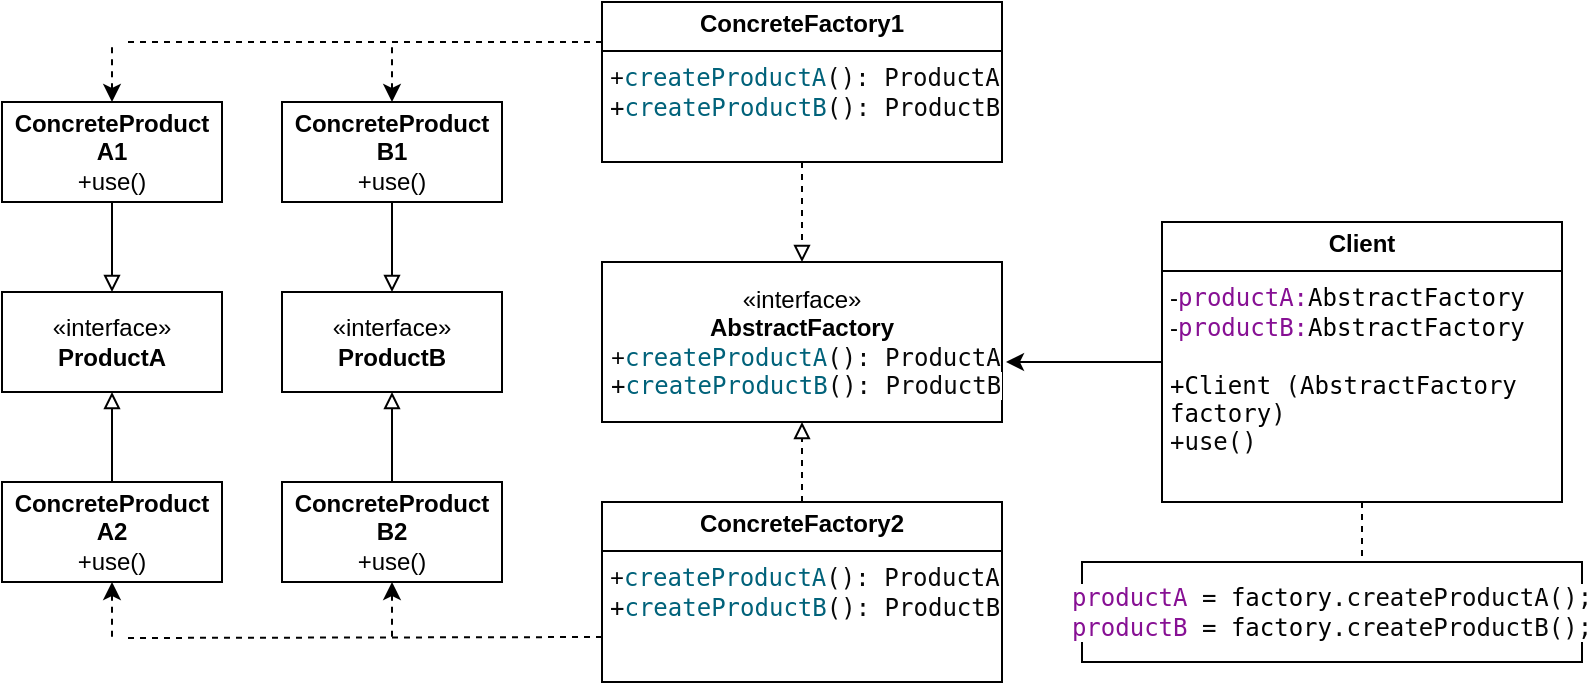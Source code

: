 <mxfile version="24.7.6">
  <diagram name="Сторінка-1" id="6dESaWCfKoLlI4TBSrlM">
    <mxGraphModel dx="880" dy="468" grid="1" gridSize="10" guides="1" tooltips="1" connect="1" arrows="1" fold="1" page="1" pageScale="1" pageWidth="827" pageHeight="1169" math="0" shadow="0">
      <root>
        <mxCell id="0" />
        <mxCell id="1" parent="0" />
        <mxCell id="XONr8XzuGxHmeLYpOXR7-4" style="edgeStyle=orthogonalEdgeStyle;rounded=0;orthogonalLoop=1;jettySize=auto;html=1;exitX=0.5;exitY=1;exitDx=0;exitDy=0;entryX=0.5;entryY=0;entryDx=0;entryDy=0;dashed=1;endArrow=block;endFill=0;" edge="1" parent="1" source="XONr8XzuGxHmeLYpOXR7-1" target="XONr8XzuGxHmeLYpOXR7-2">
          <mxGeometry relative="1" as="geometry" />
        </mxCell>
        <mxCell id="XONr8XzuGxHmeLYpOXR7-33" style="edgeStyle=orthogonalEdgeStyle;rounded=0;orthogonalLoop=1;jettySize=auto;html=1;exitX=0;exitY=0.25;exitDx=0;exitDy=0;elbow=vertical;endArrow=none;endFill=0;dashed=1;" edge="1" parent="1" source="XONr8XzuGxHmeLYpOXR7-1">
          <mxGeometry relative="1" as="geometry">
            <mxPoint x="80" y="50" as="targetPoint" />
          </mxGeometry>
        </mxCell>
        <mxCell id="XONr8XzuGxHmeLYpOXR7-1" value="&lt;p style=&quot;margin:0px;margin-top:4px;text-align:center;&quot;&gt;&lt;b&gt;ConcreteFactory1&lt;/b&gt;&lt;/p&gt;&lt;hr size=&quot;1&quot; style=&quot;border-style:solid;&quot;&gt;&lt;p style=&quot;margin:0px;margin-left:4px;&quot;&gt;+&lt;span style=&quot;font-family: &amp;quot;JetBrains Mono&amp;quot;, monospace; background-color: rgb(255, 255, 255); color: rgb(0, 98, 122);&quot;&gt;createProductA&lt;/span&gt;&lt;span style=&quot;font-family: &amp;quot;JetBrains Mono&amp;quot;, monospace; background-color: rgb(255, 255, 255); color: rgb(8, 8, 8);&quot;&gt;():&amp;nbsp;&lt;/span&gt;&lt;span style=&quot;font-family: &amp;quot;JetBrains Mono&amp;quot;, monospace; background-color: rgb(255, 255, 255); color: rgb(8, 8, 8);&quot;&gt;ProductA&lt;/span&gt;&lt;/p&gt;&lt;p style=&quot;margin:0px;margin-left:4px;&quot;&gt;&lt;span style=&quot;font-family: &amp;quot;JetBrains Mono&amp;quot;, monospace; background-color: rgb(255, 255, 255); color: rgb(8, 8, 8);&quot;&gt;+&lt;/span&gt;&lt;span style=&quot;font-family: &amp;quot;JetBrains Mono&amp;quot;, monospace; background-color: rgb(255, 255, 255); color: rgb(0, 98, 122);&quot;&gt;createProductB&lt;/span&gt;&lt;span style=&quot;font-family: &amp;quot;JetBrains Mono&amp;quot;, monospace; background-color: rgb(255, 255, 255); color: rgb(8, 8, 8);&quot;&gt;():&amp;nbsp;&lt;/span&gt;&lt;span style=&quot;font-family: &amp;quot;JetBrains Mono&amp;quot;, monospace; background-color: rgb(255, 255, 255); color: rgb(8, 8, 8);&quot;&gt;ProductB&lt;/span&gt;&lt;/p&gt;" style="verticalAlign=top;align=left;overflow=fill;html=1;whiteSpace=wrap;" vertex="1" parent="1">
          <mxGeometry x="320" y="30" width="200" height="80" as="geometry" />
        </mxCell>
        <mxCell id="XONr8XzuGxHmeLYpOXR7-2" value="«interface»&lt;br&gt;&lt;b&gt;AbstractFactory&lt;/b&gt;&lt;div&gt;&lt;p style=&quot;text-align: left; margin: 0px 0px 0px 4px;&quot;&gt;+&lt;span style=&quot;font-family: &amp;quot;JetBrains Mono&amp;quot;, monospace; background-color: rgb(255, 255, 255); color: rgb(0, 98, 122);&quot;&gt;createProductA&lt;/span&gt;&lt;span style=&quot;font-family: &amp;quot;JetBrains Mono&amp;quot;, monospace; background-color: rgb(255, 255, 255); color: rgb(8, 8, 8);&quot;&gt;():&amp;nbsp;&lt;/span&gt;&lt;span style=&quot;font-family: &amp;quot;JetBrains Mono&amp;quot;, monospace; background-color: rgb(255, 255, 255); color: rgb(8, 8, 8);&quot;&gt;ProductA&lt;/span&gt;&lt;/p&gt;&lt;p style=&quot;text-align: left; margin: 0px 0px 0px 4px;&quot;&gt;&lt;span style=&quot;font-family: &amp;quot;JetBrains Mono&amp;quot;, monospace; background-color: rgb(255, 255, 255); color: rgb(8, 8, 8);&quot;&gt;+&lt;/span&gt;&lt;span style=&quot;font-family: &amp;quot;JetBrains Mono&amp;quot;, monospace; background-color: rgb(255, 255, 255); color: rgb(0, 98, 122);&quot;&gt;createProductB&lt;/span&gt;&lt;span style=&quot;font-family: &amp;quot;JetBrains Mono&amp;quot;, monospace; background-color: rgb(255, 255, 255); color: rgb(8, 8, 8);&quot;&gt;():&amp;nbsp;&lt;/span&gt;&lt;span style=&quot;font-family: &amp;quot;JetBrains Mono&amp;quot;, monospace; background-color: rgb(255, 255, 255); color: rgb(8, 8, 8);&quot;&gt;ProductB&lt;/span&gt;&lt;/p&gt;&lt;/div&gt;" style="html=1;whiteSpace=wrap;" vertex="1" parent="1">
          <mxGeometry x="320" y="160" width="200" height="80" as="geometry" />
        </mxCell>
        <mxCell id="XONr8XzuGxHmeLYpOXR7-5" style="edgeStyle=orthogonalEdgeStyle;rounded=0;orthogonalLoop=1;jettySize=auto;html=1;exitX=0.5;exitY=0;exitDx=0;exitDy=0;entryX=0.5;entryY=1;entryDx=0;entryDy=0;dashed=1;endArrow=block;endFill=0;" edge="1" parent="1" source="XONr8XzuGxHmeLYpOXR7-3" target="XONr8XzuGxHmeLYpOXR7-2">
          <mxGeometry relative="1" as="geometry" />
        </mxCell>
        <mxCell id="XONr8XzuGxHmeLYpOXR7-38" style="edgeStyle=none;rounded=0;orthogonalLoop=1;jettySize=auto;html=1;exitX=0;exitY=0.75;exitDx=0;exitDy=0;elbow=vertical;endArrow=none;endFill=0;dashed=1;" edge="1" parent="1" source="XONr8XzuGxHmeLYpOXR7-3">
          <mxGeometry relative="1" as="geometry">
            <mxPoint x="80" y="348" as="targetPoint" />
          </mxGeometry>
        </mxCell>
        <mxCell id="XONr8XzuGxHmeLYpOXR7-3" value="&lt;p style=&quot;margin:0px;margin-top:4px;text-align:center;&quot;&gt;&lt;b&gt;ConcreteFactory2&lt;/b&gt;&lt;br&gt;&lt;/p&gt;&lt;hr size=&quot;1&quot; style=&quot;border-style:solid;&quot;&gt;&lt;p style=&quot;margin: 0px 0px 0px 4px;&quot;&gt;+&lt;span style=&quot;font-family: &amp;quot;JetBrains Mono&amp;quot;, monospace; background-color: rgb(255, 255, 255); color: rgb(0, 98, 122);&quot;&gt;createProductA&lt;/span&gt;&lt;span style=&quot;font-family: &amp;quot;JetBrains Mono&amp;quot;, monospace; background-color: rgb(255, 255, 255); color: rgb(8, 8, 8);&quot;&gt;():&amp;nbsp;&lt;/span&gt;&lt;span style=&quot;font-family: &amp;quot;JetBrains Mono&amp;quot;, monospace; background-color: rgb(255, 255, 255); color: rgb(8, 8, 8);&quot;&gt;ProductA&lt;/span&gt;&lt;/p&gt;&lt;p style=&quot;margin: 0px 0px 0px 4px;&quot;&gt;&lt;span style=&quot;font-family: &amp;quot;JetBrains Mono&amp;quot;, monospace; background-color: rgb(255, 255, 255); color: rgb(8, 8, 8);&quot;&gt;+&lt;/span&gt;&lt;span style=&quot;font-family: &amp;quot;JetBrains Mono&amp;quot;, monospace; background-color: rgb(255, 255, 255); color: rgb(0, 98, 122);&quot;&gt;createProductB&lt;/span&gt;&lt;span style=&quot;font-family: &amp;quot;JetBrains Mono&amp;quot;, monospace; background-color: rgb(255, 255, 255); color: rgb(8, 8, 8);&quot;&gt;():&amp;nbsp;&lt;/span&gt;&lt;span style=&quot;font-family: &amp;quot;JetBrains Mono&amp;quot;, monospace; background-color: rgb(255, 255, 255); color: rgb(8, 8, 8);&quot;&gt;ProductB&lt;/span&gt;&lt;/p&gt;" style="verticalAlign=top;align=left;overflow=fill;html=1;whiteSpace=wrap;" vertex="1" parent="1">
          <mxGeometry x="320" y="280" width="200" height="90" as="geometry" />
        </mxCell>
        <mxCell id="XONr8XzuGxHmeLYpOXR7-6" value="&lt;p style=&quot;margin:0px;margin-top:4px;text-align:center;&quot;&gt;&lt;b&gt;Client&lt;/b&gt;&lt;/p&gt;&lt;hr size=&quot;1&quot; style=&quot;border-style:solid;&quot;&gt;&lt;p style=&quot;margin:0px;margin-left:4px;&quot;&gt;-&lt;span style=&quot;color: rgb(135, 16, 148); font-family: &amp;quot;JetBrains Mono&amp;quot;, monospace; background-color: rgb(255, 255, 255);&quot;&gt;productA:&lt;/span&gt;&lt;span style=&quot;font-family: &amp;quot;JetBrains Mono&amp;quot;, monospace; background-color: rgb(255, 255, 255);&quot;&gt;AbstractFactory&lt;/span&gt;&lt;/p&gt;&lt;p style=&quot;margin: 0px 0px 0px 4px;&quot;&gt;-&lt;span style=&quot;color: rgb(135, 16, 148); font-family: &amp;quot;JetBrains Mono&amp;quot;, monospace; background-color: rgb(255, 255, 255);&quot;&gt;productB:&lt;/span&gt;&lt;span style=&quot;font-family: &amp;quot;JetBrains Mono&amp;quot;, monospace; background-color: rgb(255, 255, 255);&quot;&gt;AbstractFactory&lt;/span&gt;&lt;/p&gt;&lt;p style=&quot;margin: 0px 0px 0px 4px;&quot;&gt;&lt;span style=&quot;font-family: &amp;quot;JetBrains Mono&amp;quot;, monospace; background-color: rgb(255, 255, 255);&quot;&gt;&lt;br&gt;&lt;/span&gt;&lt;/p&gt;&lt;p style=&quot;margin: 0px 0px 0px 4px;&quot;&gt;&lt;span style=&quot;font-family: &amp;quot;JetBrains Mono&amp;quot;, monospace; background-color: rgb(255, 255, 255);&quot;&gt;+Client &lt;/span&gt;&lt;span style=&quot;font-family: &amp;quot;JetBrains Mono&amp;quot;, monospace; background-color: rgb(255, 255, 255); color: rgb(8, 8, 8);&quot;&gt;(&lt;/span&gt;&lt;span style=&quot;font-family: &amp;quot;JetBrains Mono&amp;quot;, monospace; background-color: rgb(255, 255, 255);&quot;&gt;AbstractFactory factory&lt;/span&gt;&lt;span style=&quot;font-family: &amp;quot;JetBrains Mono&amp;quot;, monospace; background-color: rgb(255, 255, 255); color: rgb(8, 8, 8);&quot;&gt;)&lt;/span&gt;&lt;/p&gt;&lt;p style=&quot;margin: 0px 0px 0px 4px;&quot;&gt;&lt;span style=&quot;font-family: &amp;quot;JetBrains Mono&amp;quot;, monospace; background-color: rgb(255, 255, 255); color: rgb(8, 8, 8);&quot;&gt;+use()&lt;/span&gt;&lt;/p&gt;&lt;p style=&quot;margin: 0px 0px 0px 4px;&quot;&gt;&lt;span style=&quot;font-family: &amp;quot;JetBrains Mono&amp;quot;, monospace; background-color: rgb(255, 255, 255);&quot;&gt;&lt;br&gt;&lt;/span&gt;&lt;/p&gt;&lt;p style=&quot;margin: 0px 0px 0px 4px;&quot;&gt;&lt;span style=&quot;font-family: &amp;quot;JetBrains Mono&amp;quot;, monospace; background-color: rgb(255, 255, 255);&quot;&gt;&lt;br&gt;&lt;/span&gt;&lt;/p&gt;&lt;div&gt;&lt;span style=&quot;font-family: &amp;quot;JetBrains Mono&amp;quot;, monospace; background-color: rgb(255, 255, 255);&quot;&gt;&lt;br&gt;&lt;/span&gt;&lt;/div&gt;&lt;p style=&quot;margin:0px;margin-left:4px;&quot;&gt;&lt;span style=&quot;font-family: &amp;quot;JetBrains Mono&amp;quot;, monospace; background-color: rgb(255, 255, 255);&quot;&gt;&lt;br&gt;&lt;/span&gt;&lt;/p&gt;" style="verticalAlign=top;align=left;overflow=fill;html=1;whiteSpace=wrap;" vertex="1" parent="1">
          <mxGeometry x="600" y="140" width="200" height="140" as="geometry" />
        </mxCell>
        <mxCell id="XONr8XzuGxHmeLYpOXR7-9" style="edgeStyle=none;rounded=0;orthogonalLoop=1;jettySize=auto;html=1;exitX=0;exitY=0.5;exitDx=0;exitDy=0;entryX=1.01;entryY=0.625;entryDx=0;entryDy=0;entryPerimeter=0;" edge="1" parent="1" source="XONr8XzuGxHmeLYpOXR7-6" target="XONr8XzuGxHmeLYpOXR7-2">
          <mxGeometry relative="1" as="geometry" />
        </mxCell>
        <mxCell id="XONr8XzuGxHmeLYpOXR7-10" value="&lt;div style=&quot;background-color:#ffffff;color:#080808&quot;&gt;&lt;pre style=&quot;font-family:&#39;JetBrains Mono&#39;,monospace;font-size:9,8pt;&quot;&gt;&lt;span style=&quot;color:#871094;&quot;&gt;productA &lt;/span&gt;= &lt;span style=&quot;color:#000000;&quot;&gt;factory&lt;/span&gt;.createProductA();&lt;br&gt;&lt;span style=&quot;color:#871094;&quot;&gt;productB &lt;/span&gt;= &lt;span style=&quot;color:#000000;&quot;&gt;factory&lt;/span&gt;.createProductB();&lt;/pre&gt;&lt;/div&gt;" style="html=1;whiteSpace=wrap;" vertex="1" parent="1">
          <mxGeometry x="560" y="310" width="250" height="50" as="geometry" />
        </mxCell>
        <mxCell id="XONr8XzuGxHmeLYpOXR7-11" style="edgeStyle=none;rounded=0;orthogonalLoop=1;jettySize=auto;html=1;exitX=0.5;exitY=1;exitDx=0;exitDy=0;entryX=0.56;entryY=0;entryDx=0;entryDy=0;entryPerimeter=0;dashed=1;endArrow=none;endFill=0;" edge="1" parent="1" source="XONr8XzuGxHmeLYpOXR7-6" target="XONr8XzuGxHmeLYpOXR7-10">
          <mxGeometry relative="1" as="geometry" />
        </mxCell>
        <mxCell id="XONr8XzuGxHmeLYpOXR7-18" style="edgeStyle=none;rounded=0;orthogonalLoop=1;jettySize=auto;html=1;exitX=0.5;exitY=1;exitDx=0;exitDy=0;entryX=0.5;entryY=0;entryDx=0;entryDy=0;endArrow=block;endFill=0;" edge="1" parent="1" source="XONr8XzuGxHmeLYpOXR7-12" target="XONr8XzuGxHmeLYpOXR7-14">
          <mxGeometry relative="1" as="geometry" />
        </mxCell>
        <mxCell id="XONr8XzuGxHmeLYpOXR7-34" style="edgeStyle=none;rounded=0;orthogonalLoop=1;jettySize=auto;html=1;exitX=0.5;exitY=0;exitDx=0;exitDy=0;elbow=vertical;endArrow=none;endFill=0;dashed=1;startArrow=classic;startFill=1;" edge="1" parent="1" source="XONr8XzuGxHmeLYpOXR7-12">
          <mxGeometry relative="1" as="geometry">
            <mxPoint x="75" y="50" as="targetPoint" />
          </mxGeometry>
        </mxCell>
        <mxCell id="XONr8XzuGxHmeLYpOXR7-12" value="&lt;b&gt;ConcreteProduct A1&lt;/b&gt;&lt;div&gt;+use()&lt;b&gt;&lt;br&gt;&lt;/b&gt;&lt;/div&gt;" style="html=1;whiteSpace=wrap;" vertex="1" parent="1">
          <mxGeometry x="20" y="80" width="110" height="50" as="geometry" />
        </mxCell>
        <mxCell id="XONr8XzuGxHmeLYpOXR7-19" value="" style="edgeStyle=none;rounded=0;orthogonalLoop=1;jettySize=auto;html=1;endArrow=block;endFill=0;" edge="1" parent="1" source="XONr8XzuGxHmeLYpOXR7-13" target="XONr8XzuGxHmeLYpOXR7-15">
          <mxGeometry relative="1" as="geometry" />
        </mxCell>
        <mxCell id="XONr8XzuGxHmeLYpOXR7-35" style="edgeStyle=none;rounded=0;orthogonalLoop=1;jettySize=auto;html=1;exitX=0.5;exitY=0;exitDx=0;exitDy=0;elbow=vertical;endArrow=none;endFill=0;dashed=1;startArrow=classic;startFill=1;" edge="1" parent="1" source="XONr8XzuGxHmeLYpOXR7-13">
          <mxGeometry relative="1" as="geometry">
            <mxPoint x="215" y="50" as="targetPoint" />
          </mxGeometry>
        </mxCell>
        <mxCell id="XONr8XzuGxHmeLYpOXR7-13" value="&lt;b&gt;ConcreteProduct B1&lt;/b&gt;&lt;div&gt;+use()&lt;/div&gt;" style="html=1;whiteSpace=wrap;" vertex="1" parent="1">
          <mxGeometry x="160" y="80" width="110" height="50" as="geometry" />
        </mxCell>
        <mxCell id="XONr8XzuGxHmeLYpOXR7-14" value="«interface»&lt;br&gt;&lt;b&gt;ProductA&lt;/b&gt;" style="html=1;whiteSpace=wrap;" vertex="1" parent="1">
          <mxGeometry x="20" y="175" width="110" height="50" as="geometry" />
        </mxCell>
        <mxCell id="XONr8XzuGxHmeLYpOXR7-15" value="«interface»&lt;br&gt;&lt;b&gt;ProductB&lt;/b&gt;" style="html=1;whiteSpace=wrap;" vertex="1" parent="1">
          <mxGeometry x="160" y="175" width="110" height="50" as="geometry" />
        </mxCell>
        <mxCell id="XONr8XzuGxHmeLYpOXR7-36" style="edgeStyle=none;rounded=0;orthogonalLoop=1;jettySize=auto;html=1;exitX=0.5;exitY=0;exitDx=0;exitDy=0;entryX=0.5;entryY=1;entryDx=0;entryDy=0;elbow=vertical;endArrow=block;endFill=0;" edge="1" parent="1" source="XONr8XzuGxHmeLYpOXR7-16" target="XONr8XzuGxHmeLYpOXR7-14">
          <mxGeometry relative="1" as="geometry" />
        </mxCell>
        <mxCell id="XONr8XzuGxHmeLYpOXR7-39" style="edgeStyle=none;rounded=0;orthogonalLoop=1;jettySize=auto;html=1;exitX=0.5;exitY=1;exitDx=0;exitDy=0;elbow=vertical;endArrow=none;endFill=0;dashed=1;startArrow=classic;startFill=1;" edge="1" parent="1" source="XONr8XzuGxHmeLYpOXR7-16">
          <mxGeometry relative="1" as="geometry">
            <mxPoint x="75" y="350" as="targetPoint" />
          </mxGeometry>
        </mxCell>
        <mxCell id="XONr8XzuGxHmeLYpOXR7-16" value="&lt;b&gt;ConcreteProduct A2&lt;/b&gt;&lt;div&gt;+use()&lt;b&gt;&lt;br&gt;&lt;/b&gt;&lt;/div&gt;" style="html=1;whiteSpace=wrap;" vertex="1" parent="1">
          <mxGeometry x="20" y="270" width="110" height="50" as="geometry" />
        </mxCell>
        <mxCell id="XONr8XzuGxHmeLYpOXR7-37" style="edgeStyle=none;rounded=0;orthogonalLoop=1;jettySize=auto;html=1;exitX=0.5;exitY=0;exitDx=0;exitDy=0;entryX=0.5;entryY=1;entryDx=0;entryDy=0;elbow=vertical;endArrow=block;endFill=0;" edge="1" parent="1" source="XONr8XzuGxHmeLYpOXR7-17" target="XONr8XzuGxHmeLYpOXR7-15">
          <mxGeometry relative="1" as="geometry" />
        </mxCell>
        <mxCell id="XONr8XzuGxHmeLYpOXR7-41" style="edgeStyle=none;rounded=0;orthogonalLoop=1;jettySize=auto;html=1;exitX=0.5;exitY=1;exitDx=0;exitDy=0;elbow=vertical;startArrow=classic;startFill=1;endArrow=none;endFill=0;dashed=1;" edge="1" parent="1" source="XONr8XzuGxHmeLYpOXR7-17">
          <mxGeometry relative="1" as="geometry">
            <mxPoint x="215" y="350" as="targetPoint" />
          </mxGeometry>
        </mxCell>
        <mxCell id="XONr8XzuGxHmeLYpOXR7-17" value="&lt;b&gt;ConcreteProduct B2&lt;/b&gt;&lt;div&gt;+use()&lt;b&gt;&lt;br&gt;&lt;/b&gt;&lt;/div&gt;" style="html=1;whiteSpace=wrap;" vertex="1" parent="1">
          <mxGeometry x="160" y="270" width="110" height="50" as="geometry" />
        </mxCell>
      </root>
    </mxGraphModel>
  </diagram>
</mxfile>
